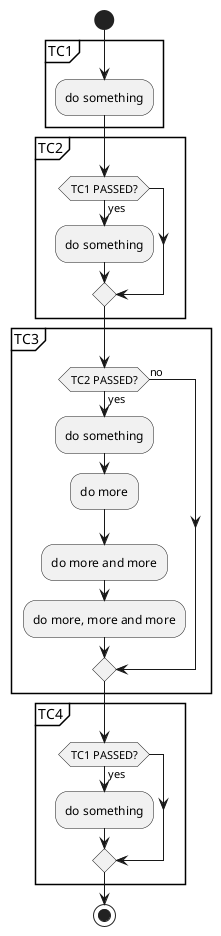 @startuml TSc - conditional no Failure
start

partition "TC1" {
  :do something;
}

partition "TC2" {
  if (TC1 PASSED?) then (yes)
    :do something;
'    #HotPink:Accidental Failure occured;
  endif
}

partition "TC3" {
  if (TC2 PASSED?) then (yes)
    :do something;
    :do more;
    :do more and more;
    :do more, more and more;
  else (no)
'    #Yellow:mark FAILED;
  endif
}

partition "TC4" {
  if (TC1 PASSED?) then (yes)
    :do something;
  endif
}

stop
@enduml
